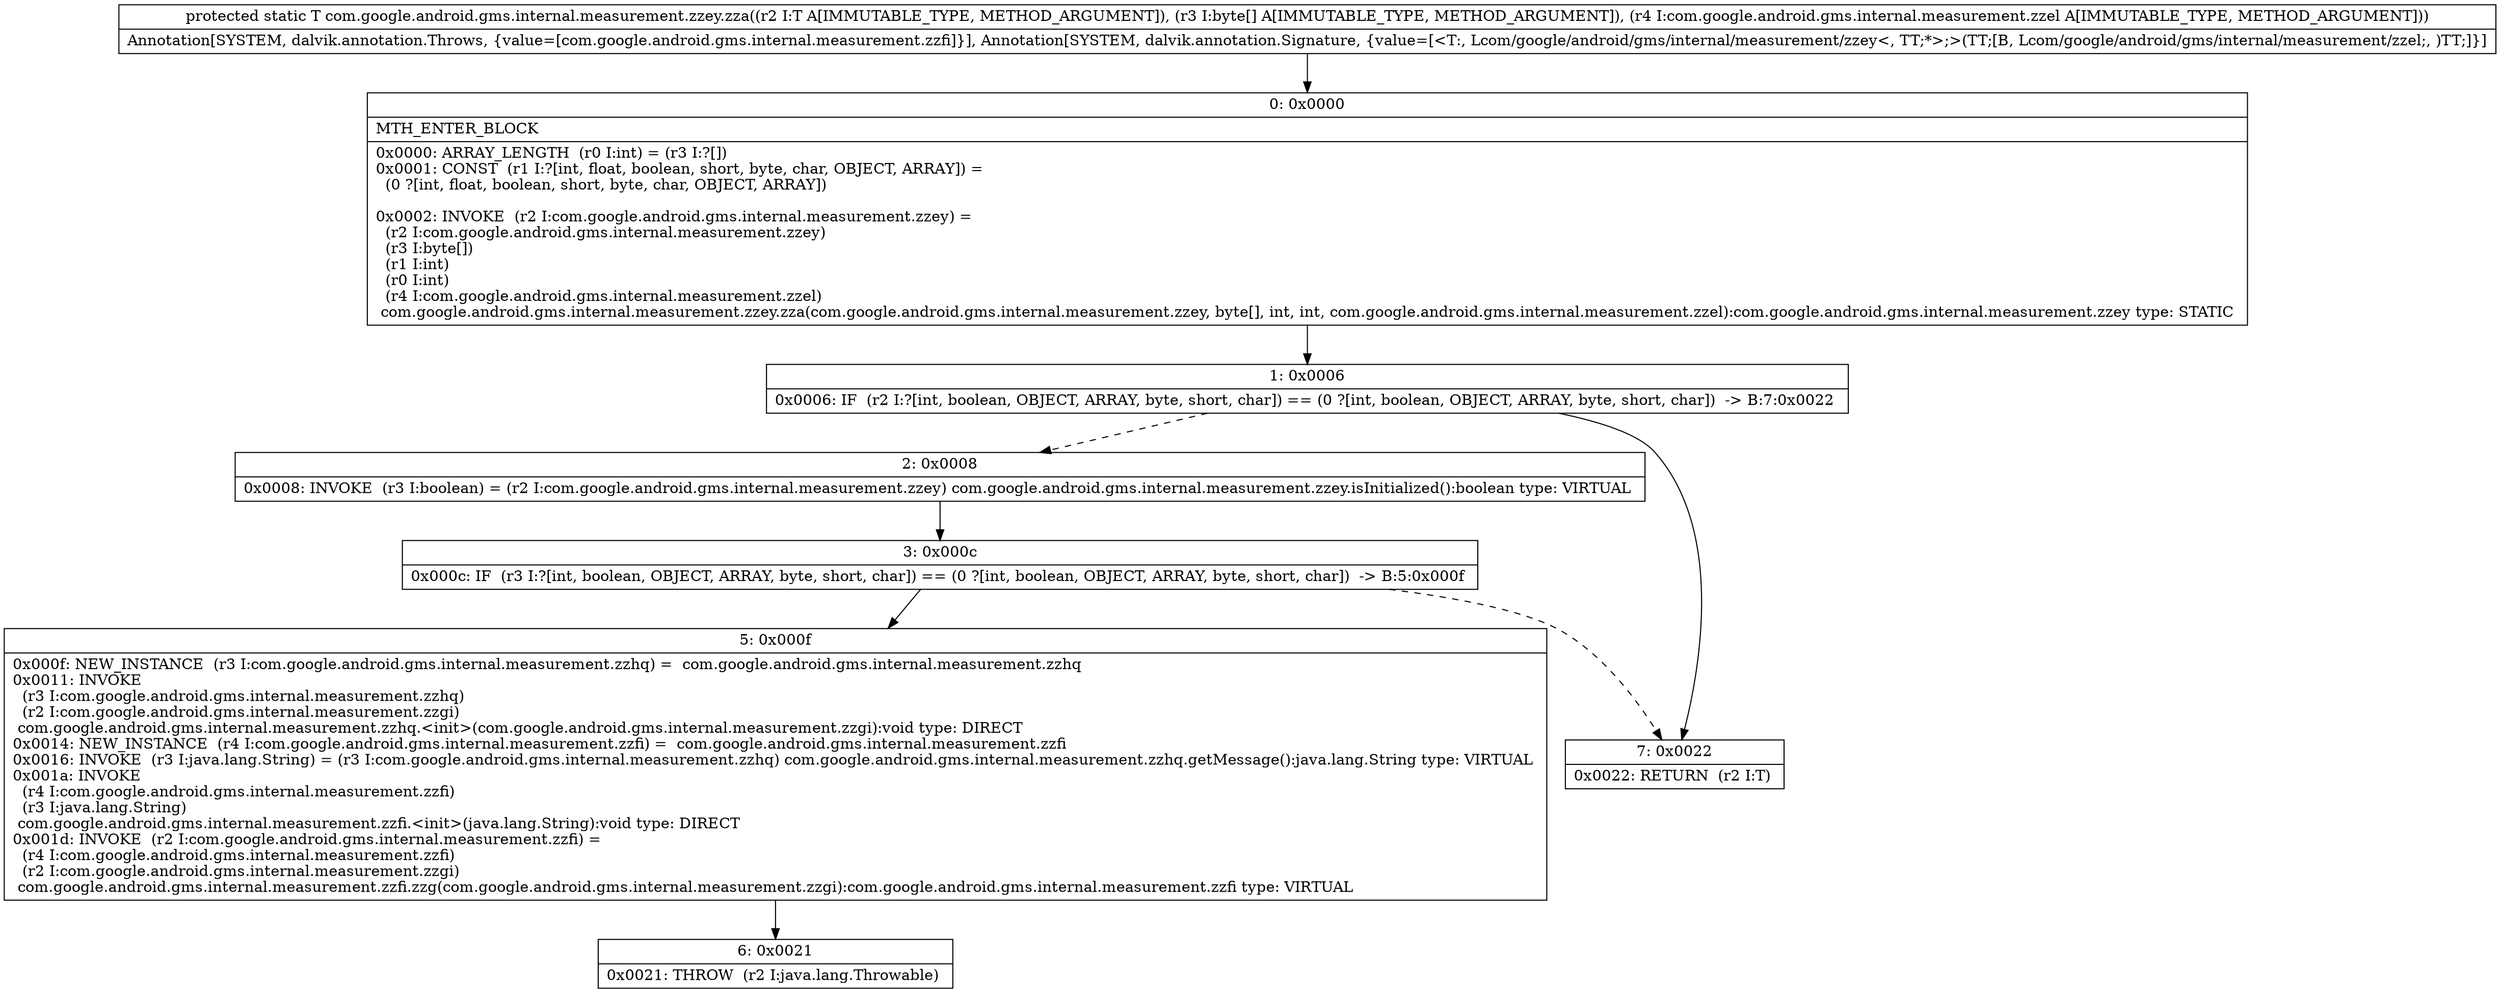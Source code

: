 digraph "CFG forcom.google.android.gms.internal.measurement.zzey.zza(Lcom\/google\/android\/gms\/internal\/measurement\/zzey;[BLcom\/google\/android\/gms\/internal\/measurement\/zzel;)Lcom\/google\/android\/gms\/internal\/measurement\/zzey;" {
Node_0 [shape=record,label="{0\:\ 0x0000|MTH_ENTER_BLOCK\l|0x0000: ARRAY_LENGTH  (r0 I:int) = (r3 I:?[]) \l0x0001: CONST  (r1 I:?[int, float, boolean, short, byte, char, OBJECT, ARRAY]) = \l  (0 ?[int, float, boolean, short, byte, char, OBJECT, ARRAY])\l \l0x0002: INVOKE  (r2 I:com.google.android.gms.internal.measurement.zzey) = \l  (r2 I:com.google.android.gms.internal.measurement.zzey)\l  (r3 I:byte[])\l  (r1 I:int)\l  (r0 I:int)\l  (r4 I:com.google.android.gms.internal.measurement.zzel)\l com.google.android.gms.internal.measurement.zzey.zza(com.google.android.gms.internal.measurement.zzey, byte[], int, int, com.google.android.gms.internal.measurement.zzel):com.google.android.gms.internal.measurement.zzey type: STATIC \l}"];
Node_1 [shape=record,label="{1\:\ 0x0006|0x0006: IF  (r2 I:?[int, boolean, OBJECT, ARRAY, byte, short, char]) == (0 ?[int, boolean, OBJECT, ARRAY, byte, short, char])  \-\> B:7:0x0022 \l}"];
Node_2 [shape=record,label="{2\:\ 0x0008|0x0008: INVOKE  (r3 I:boolean) = (r2 I:com.google.android.gms.internal.measurement.zzey) com.google.android.gms.internal.measurement.zzey.isInitialized():boolean type: VIRTUAL \l}"];
Node_3 [shape=record,label="{3\:\ 0x000c|0x000c: IF  (r3 I:?[int, boolean, OBJECT, ARRAY, byte, short, char]) == (0 ?[int, boolean, OBJECT, ARRAY, byte, short, char])  \-\> B:5:0x000f \l}"];
Node_5 [shape=record,label="{5\:\ 0x000f|0x000f: NEW_INSTANCE  (r3 I:com.google.android.gms.internal.measurement.zzhq) =  com.google.android.gms.internal.measurement.zzhq \l0x0011: INVOKE  \l  (r3 I:com.google.android.gms.internal.measurement.zzhq)\l  (r2 I:com.google.android.gms.internal.measurement.zzgi)\l com.google.android.gms.internal.measurement.zzhq.\<init\>(com.google.android.gms.internal.measurement.zzgi):void type: DIRECT \l0x0014: NEW_INSTANCE  (r4 I:com.google.android.gms.internal.measurement.zzfi) =  com.google.android.gms.internal.measurement.zzfi \l0x0016: INVOKE  (r3 I:java.lang.String) = (r3 I:com.google.android.gms.internal.measurement.zzhq) com.google.android.gms.internal.measurement.zzhq.getMessage():java.lang.String type: VIRTUAL \l0x001a: INVOKE  \l  (r4 I:com.google.android.gms.internal.measurement.zzfi)\l  (r3 I:java.lang.String)\l com.google.android.gms.internal.measurement.zzfi.\<init\>(java.lang.String):void type: DIRECT \l0x001d: INVOKE  (r2 I:com.google.android.gms.internal.measurement.zzfi) = \l  (r4 I:com.google.android.gms.internal.measurement.zzfi)\l  (r2 I:com.google.android.gms.internal.measurement.zzgi)\l com.google.android.gms.internal.measurement.zzfi.zzg(com.google.android.gms.internal.measurement.zzgi):com.google.android.gms.internal.measurement.zzfi type: VIRTUAL \l}"];
Node_6 [shape=record,label="{6\:\ 0x0021|0x0021: THROW  (r2 I:java.lang.Throwable) \l}"];
Node_7 [shape=record,label="{7\:\ 0x0022|0x0022: RETURN  (r2 I:T) \l}"];
MethodNode[shape=record,label="{protected static T com.google.android.gms.internal.measurement.zzey.zza((r2 I:T A[IMMUTABLE_TYPE, METHOD_ARGUMENT]), (r3 I:byte[] A[IMMUTABLE_TYPE, METHOD_ARGUMENT]), (r4 I:com.google.android.gms.internal.measurement.zzel A[IMMUTABLE_TYPE, METHOD_ARGUMENT]))  | Annotation[SYSTEM, dalvik.annotation.Throws, \{value=[com.google.android.gms.internal.measurement.zzfi]\}], Annotation[SYSTEM, dalvik.annotation.Signature, \{value=[\<T:, Lcom\/google\/android\/gms\/internal\/measurement\/zzey\<, TT;*\>;\>(TT;[B, Lcom\/google\/android\/gms\/internal\/measurement\/zzel;, )TT;]\}]\l}"];
MethodNode -> Node_0;
Node_0 -> Node_1;
Node_1 -> Node_2[style=dashed];
Node_1 -> Node_7;
Node_2 -> Node_3;
Node_3 -> Node_5;
Node_3 -> Node_7[style=dashed];
Node_5 -> Node_6;
}


